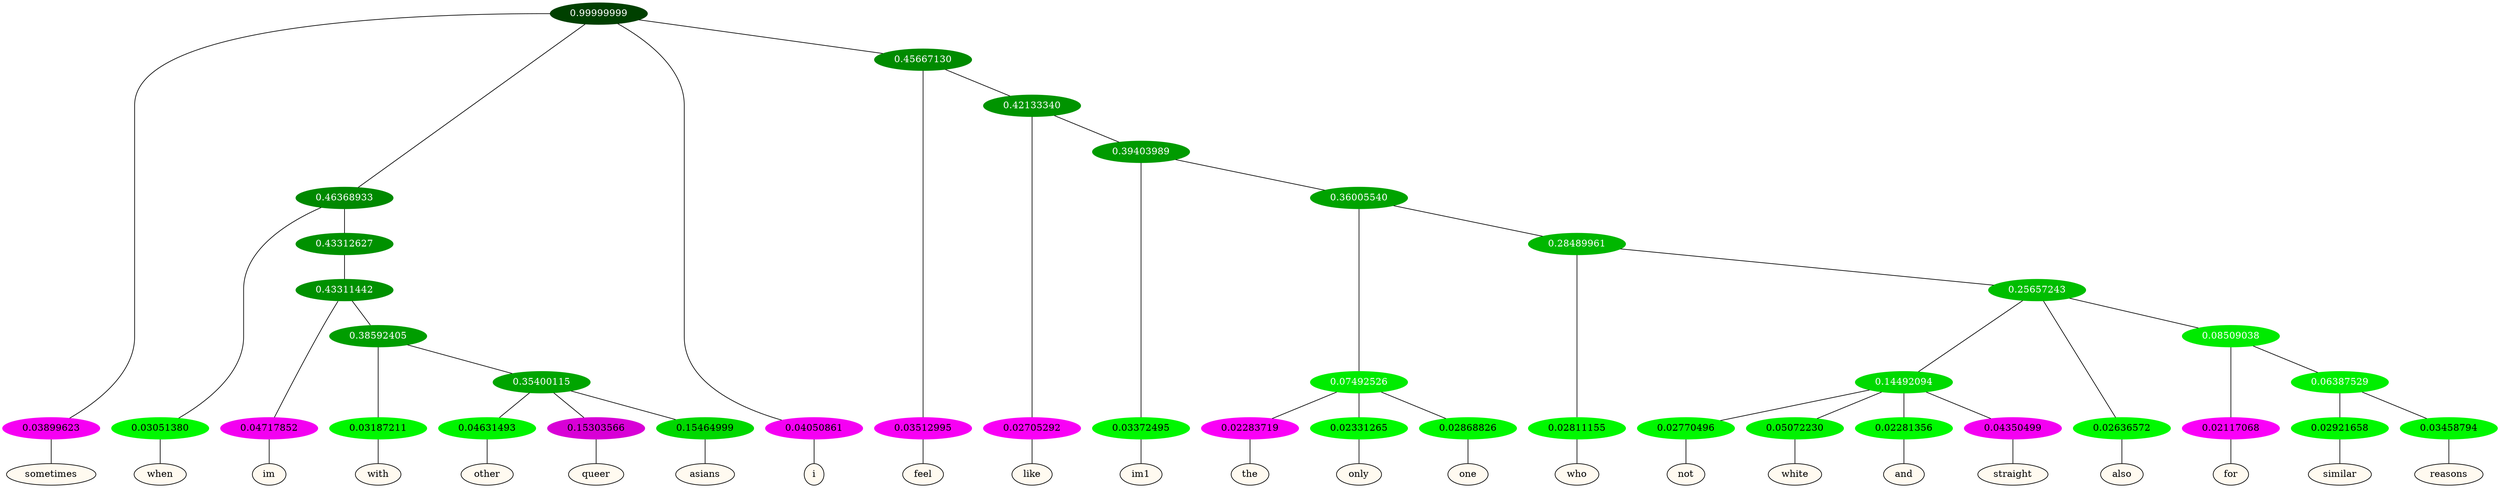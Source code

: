 graph {
	node [format=png height=0.15 nodesep=0.001 ordering=out overlap=prism overlap_scaling=0.01 ranksep=0.001 ratio=0.2 style=filled width=0.15]
	{
		rank=same
		a_w_1 [label=sometimes color=black fillcolor=floralwhite style="filled,solid"]
		a_w_5 [label=when color=black fillcolor=floralwhite style="filled,solid"]
		a_w_12 [label=im color=black fillcolor=floralwhite style="filled,solid"]
		a_w_16 [label=with color=black fillcolor=floralwhite style="filled,solid"]
		a_w_20 [label=other color=black fillcolor=floralwhite style="filled,solid"]
		a_w_21 [label=queer color=black fillcolor=floralwhite style="filled,solid"]
		a_w_22 [label=asians color=black fillcolor=floralwhite style="filled,solid"]
		a_w_3 [label=i color=black fillcolor=floralwhite style="filled,solid"]
		a_w_7 [label=feel color=black fillcolor=floralwhite style="filled,solid"]
		a_w_10 [label=like color=black fillcolor=floralwhite style="filled,solid"]
		a_w_14 [label=im1 color=black fillcolor=floralwhite style="filled,solid"]
		a_w_23 [label=the color=black fillcolor=floralwhite style="filled,solid"]
		a_w_24 [label=only color=black fillcolor=floralwhite style="filled,solid"]
		a_w_25 [label=one color=black fillcolor=floralwhite style="filled,solid"]
		a_w_26 [label=who color=black fillcolor=floralwhite style="filled,solid"]
		a_w_31 [label=not color=black fillcolor=floralwhite style="filled,solid"]
		a_w_32 [label=white color=black fillcolor=floralwhite style="filled,solid"]
		a_w_33 [label=and color=black fillcolor=floralwhite style="filled,solid"]
		a_w_34 [label=straight color=black fillcolor=floralwhite style="filled,solid"]
		a_w_29 [label=also color=black fillcolor=floralwhite style="filled,solid"]
		a_w_35 [label=for color=black fillcolor=floralwhite style="filled,solid"]
		a_w_37 [label=similar color=black fillcolor=floralwhite style="filled,solid"]
		a_w_38 [label=reasons color=black fillcolor=floralwhite style="filled,solid"]
	}
	a_n_1 -- a_w_1
	a_n_5 -- a_w_5
	a_n_12 -- a_w_12
	a_n_16 -- a_w_16
	a_n_20 -- a_w_20
	a_n_21 -- a_w_21
	a_n_22 -- a_w_22
	a_n_3 -- a_w_3
	a_n_7 -- a_w_7
	a_n_10 -- a_w_10
	a_n_14 -- a_w_14
	a_n_23 -- a_w_23
	a_n_24 -- a_w_24
	a_n_25 -- a_w_25
	a_n_26 -- a_w_26
	a_n_31 -- a_w_31
	a_n_32 -- a_w_32
	a_n_33 -- a_w_33
	a_n_34 -- a_w_34
	a_n_29 -- a_w_29
	a_n_35 -- a_w_35
	a_n_37 -- a_w_37
	a_n_38 -- a_w_38
	{
		rank=same
		a_n_1 [label=0.03899623 color="0.835 1.000 0.961" fontcolor=black]
		a_n_5 [label=0.03051380 color="0.334 1.000 0.969" fontcolor=black]
		a_n_12 [label=0.04717852 color="0.835 1.000 0.953" fontcolor=black]
		a_n_16 [label=0.03187211 color="0.334 1.000 0.968" fontcolor=black]
		a_n_20 [label=0.04631493 color="0.334 1.000 0.954" fontcolor=black]
		a_n_21 [label=0.15303566 color="0.835 1.000 0.847" fontcolor=black]
		a_n_22 [label=0.15464999 color="0.334 1.000 0.845" fontcolor=black]
		a_n_3 [label=0.04050861 color="0.835 1.000 0.959" fontcolor=black]
		a_n_7 [label=0.03512995 color="0.835 1.000 0.965" fontcolor=black]
		a_n_10 [label=0.02705292 color="0.835 1.000 0.973" fontcolor=black]
		a_n_14 [label=0.03372495 color="0.334 1.000 0.966" fontcolor=black]
		a_n_23 [label=0.02283719 color="0.835 1.000 0.977" fontcolor=black]
		a_n_24 [label=0.02331265 color="0.334 1.000 0.977" fontcolor=black]
		a_n_25 [label=0.02868826 color="0.334 1.000 0.971" fontcolor=black]
		a_n_26 [label=0.02811155 color="0.334 1.000 0.972" fontcolor=black]
		a_n_31 [label=0.02770496 color="0.334 1.000 0.972" fontcolor=black]
		a_n_32 [label=0.05072230 color="0.334 1.000 0.949" fontcolor=black]
		a_n_33 [label=0.02281356 color="0.334 1.000 0.977" fontcolor=black]
		a_n_34 [label=0.04350499 color="0.835 1.000 0.956" fontcolor=black]
		a_n_29 [label=0.02636572 color="0.334 1.000 0.974" fontcolor=black]
		a_n_35 [label=0.02117068 color="0.835 1.000 0.979" fontcolor=black]
		a_n_37 [label=0.02921658 color="0.334 1.000 0.971" fontcolor=black]
		a_n_38 [label=0.03458794 color="0.334 1.000 0.965" fontcolor=black]
	}
	a_n_0 [label=0.99999999 color="0.334 1.000 0.250" fontcolor=grey99]
	a_n_0 -- a_n_1
	a_n_2 [label=0.46368933 color="0.334 1.000 0.536" fontcolor=grey99]
	a_n_0 -- a_n_2
	a_n_0 -- a_n_3
	a_n_4 [label=0.45667130 color="0.334 1.000 0.543" fontcolor=grey99]
	a_n_0 -- a_n_4
	a_n_2 -- a_n_5
	a_n_6 [label=0.43312627 color="0.334 1.000 0.567" fontcolor=grey99]
	a_n_2 -- a_n_6
	a_n_4 -- a_n_7
	a_n_8 [label=0.42133340 color="0.334 1.000 0.579" fontcolor=grey99]
	a_n_4 -- a_n_8
	a_n_9 [label=0.43311442 color="0.334 1.000 0.567" fontcolor=grey99]
	a_n_6 -- a_n_9
	a_n_8 -- a_n_10
	a_n_11 [label=0.39403989 color="0.334 1.000 0.606" fontcolor=grey99]
	a_n_8 -- a_n_11
	a_n_9 -- a_n_12
	a_n_13 [label=0.38592405 color="0.334 1.000 0.614" fontcolor=grey99]
	a_n_9 -- a_n_13
	a_n_11 -- a_n_14
	a_n_15 [label=0.36005540 color="0.334 1.000 0.640" fontcolor=grey99]
	a_n_11 -- a_n_15
	a_n_13 -- a_n_16
	a_n_17 [label=0.35400115 color="0.334 1.000 0.646" fontcolor=grey99]
	a_n_13 -- a_n_17
	a_n_18 [label=0.07492526 color="0.334 1.000 0.925" fontcolor=grey99]
	a_n_15 -- a_n_18
	a_n_19 [label=0.28489961 color="0.334 1.000 0.715" fontcolor=grey99]
	a_n_15 -- a_n_19
	a_n_17 -- a_n_20
	a_n_17 -- a_n_21
	a_n_17 -- a_n_22
	a_n_18 -- a_n_23
	a_n_18 -- a_n_24
	a_n_18 -- a_n_25
	a_n_19 -- a_n_26
	a_n_27 [label=0.25657243 color="0.334 1.000 0.743" fontcolor=grey99]
	a_n_19 -- a_n_27
	a_n_28 [label=0.14492094 color="0.334 1.000 0.855" fontcolor=grey99]
	a_n_27 -- a_n_28
	a_n_27 -- a_n_29
	a_n_30 [label=0.08509038 color="0.334 1.000 0.915" fontcolor=grey99]
	a_n_27 -- a_n_30
	a_n_28 -- a_n_31
	a_n_28 -- a_n_32
	a_n_28 -- a_n_33
	a_n_28 -- a_n_34
	a_n_30 -- a_n_35
	a_n_36 [label=0.06387529 color="0.334 1.000 0.936" fontcolor=grey99]
	a_n_30 -- a_n_36
	a_n_36 -- a_n_37
	a_n_36 -- a_n_38
}
